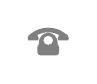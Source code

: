 \begin{tikzpicture}[y=1pt, x=1pt,yscale=-1, scale=0.07]
  \path[fill=gray,line join=round,line cap=rect,miter limit=4.00] (115.156,6.135) .. controls (81.48,6.135) and (50.83,17.424) .. (27.973,35.867) .. controls (16.973,39.455) and (9.091,49.096) .. (9.091,60.419) .. controls (9.091,64.603) and (10.173,68.543) .. (12.085,72.047) -- (62.829,72.047) .. controls (64.741,68.543) and (65.851,64.603) .. (65.851,60.419) .. controls (65.851,53.906) and (63.252,47.948) .. (58.943,43.38) .. controls (75.639,34.736) and (94.798,29.823) .. (115.156,29.823) .. controls (135.514,29.823) and (154.673,34.736) .. (171.369,43.38) .. controls (167.06,47.948) and (164.461,53.906) .. (164.461,60.419) .. controls (164.461,64.603) and (165.543,68.543) .. (167.455,72.047) -- (218.199,72.047) .. controls (220.111,68.543) and (221.221,64.603) .. (221.221,60.419) .. controls (221.221,49.096) and (213.339,39.455) .. (202.34,35.867) .. controls (179.483,17.424) and (148.833,6.135) .. (115.156,6.135) -- cycle(115.156,32.5) .. controls (88.322,32.5) and (66.542,55.53) .. (66.542,83.906) .. controls (66.542,86.28) and (66.707,88.611) .. (67.002,90.9) .. controls (62.275,93.629) and (59.087,98.728) .. (59.087,104.601) -- (59.087,133.441) .. controls (59.087,142.204) and (66.155,149.272) .. (74.918,149.272) -- (155.395,149.272) .. controls (164.157,149.272) and (171.225,142.204) .. (171.225,133.441) -- (171.225,104.601) .. controls (171.225,98.733) and (168.031,93.659) .. (163.31,90.929) .. controls (163.608,88.63) and (163.771,86.29) .. (163.771,83.906) .. controls (163.771,55.53) and (141.991,32.5) .. (115.156,32.5) -- cycle(115.156,47.841) .. controls (129.151,47.841) and (140.514,58.36) .. (140.514,71.328) .. controls (140.514,84.296) and (129.151,94.843) .. (115.156,94.843) .. controls (101.161,94.843) and (89.799,84.296) .. (89.799,71.328) .. controls (89.799,58.36) and (101.161,47.841) .. (115.156,47.841) -- cycle;
\end{tikzpicture}
